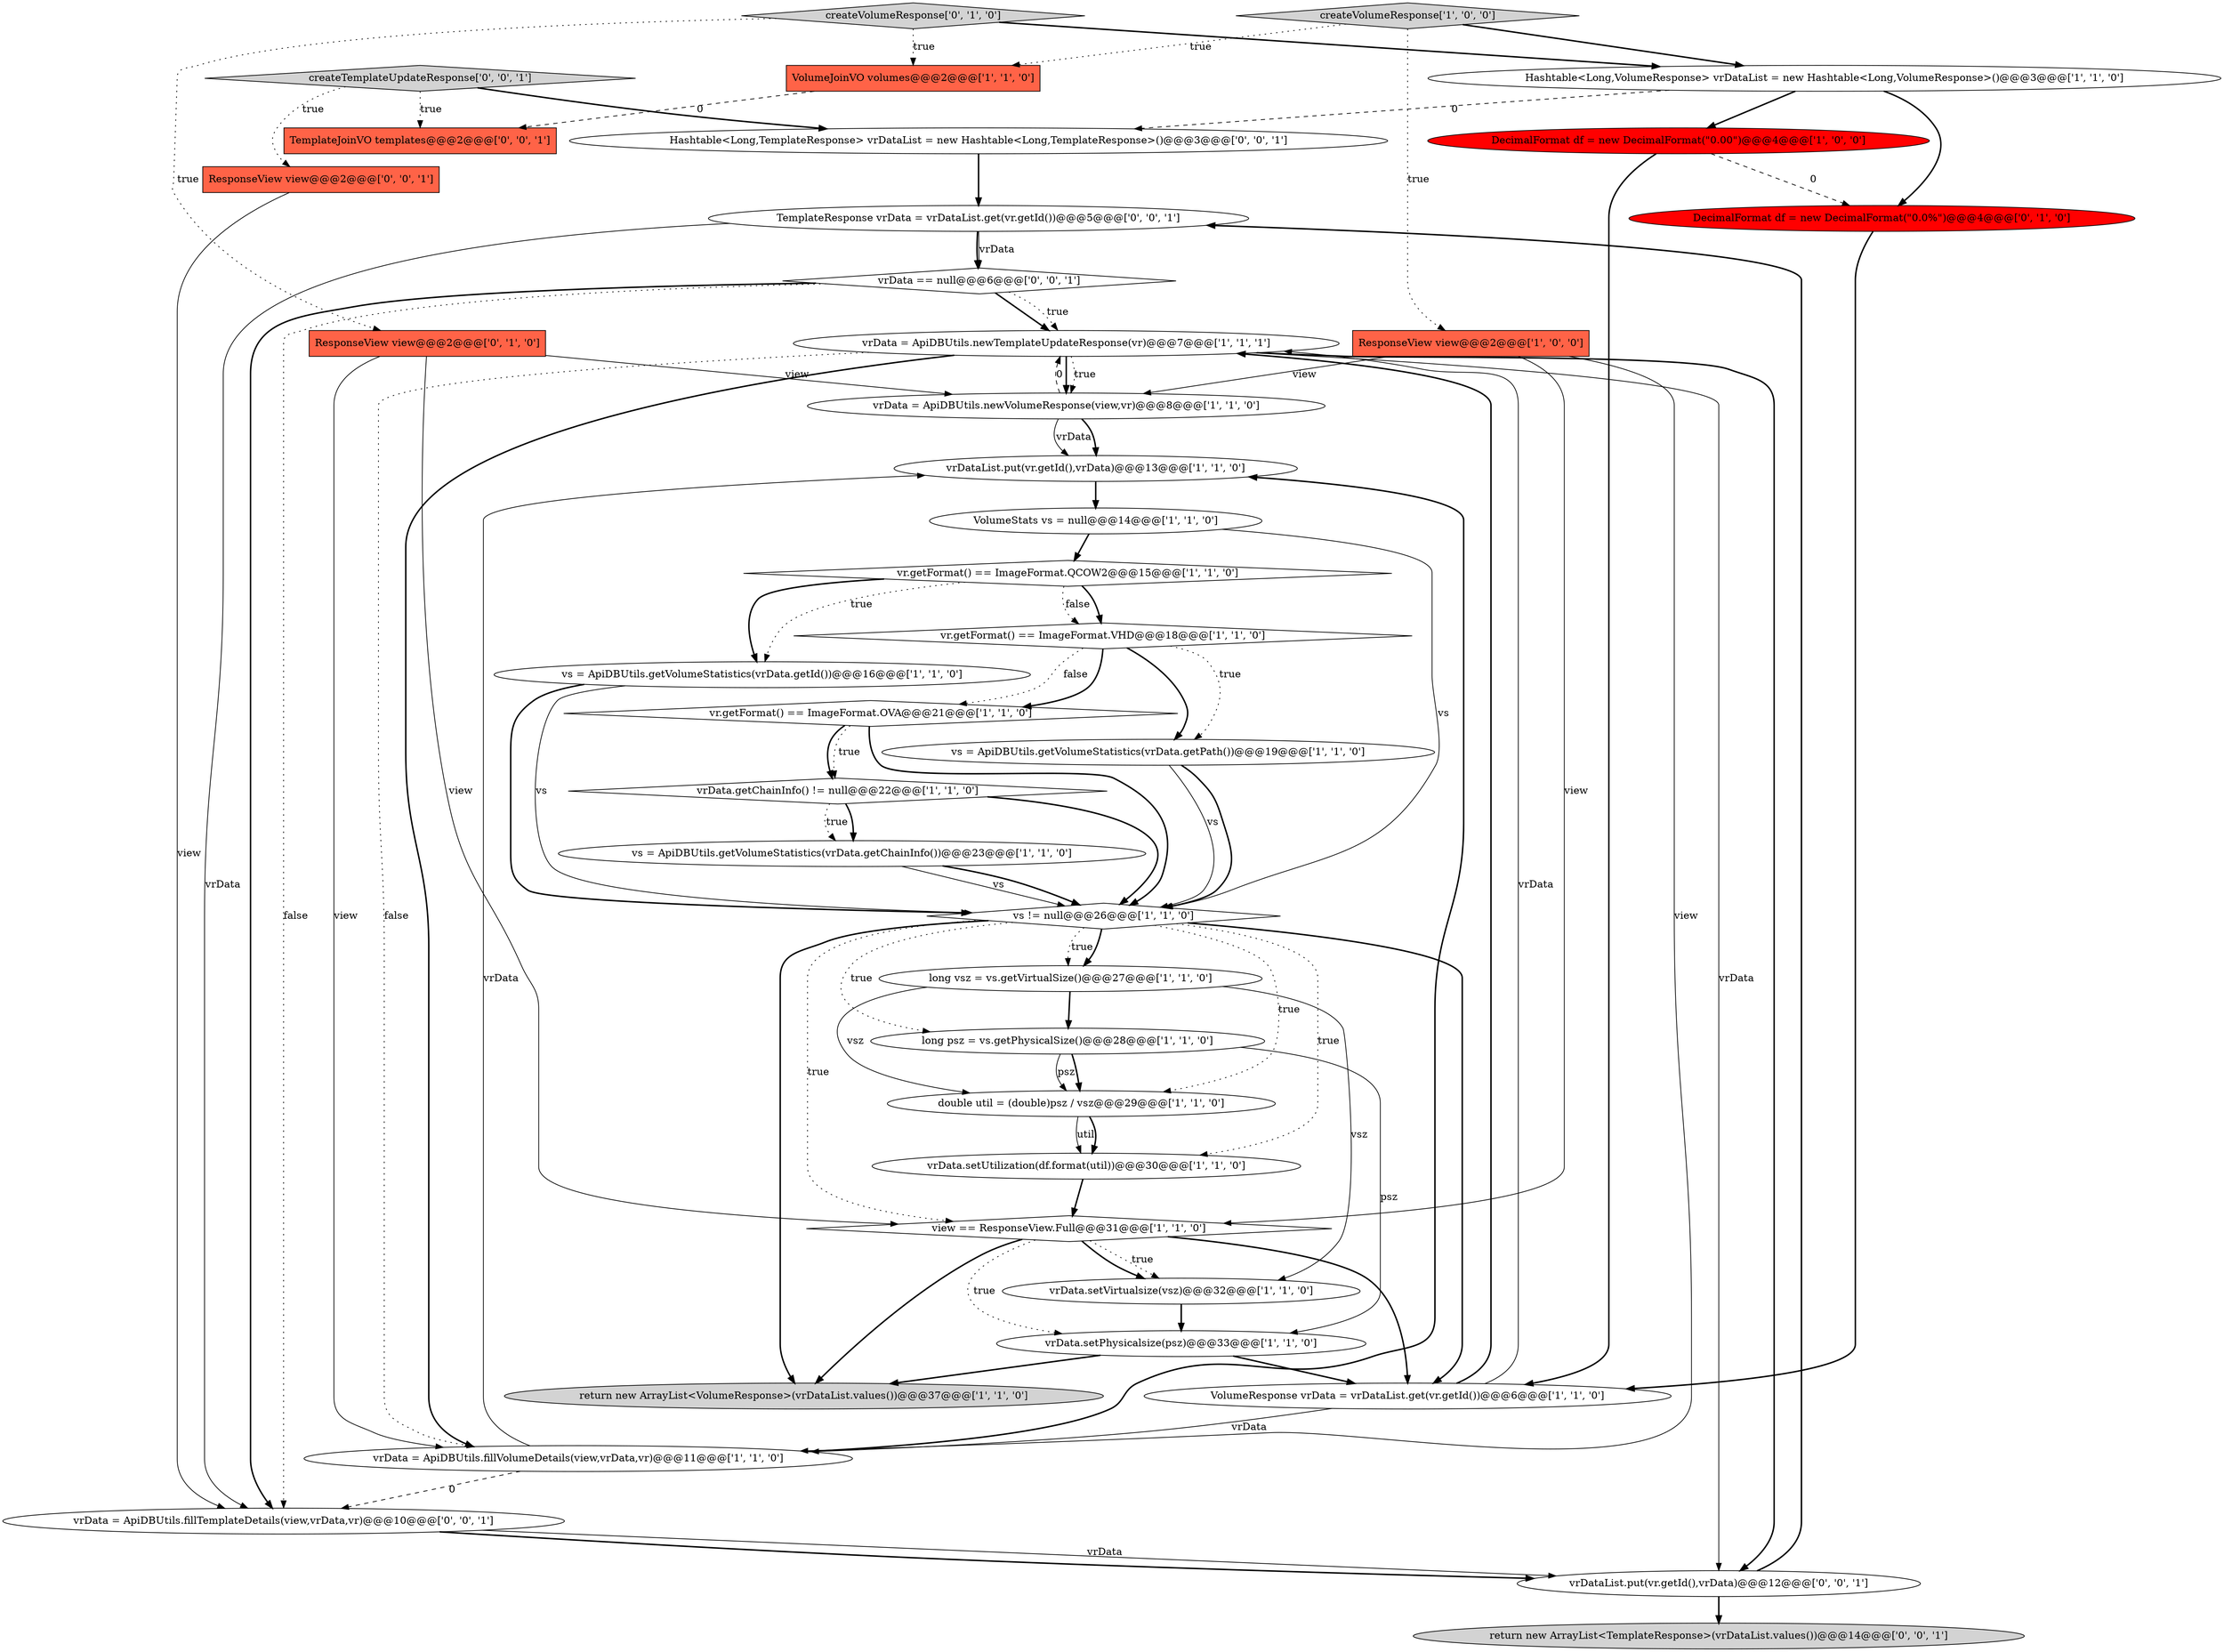 digraph {
12 [style = filled, label = "VolumeJoinVO volumes@@@2@@@['1', '1', '0']", fillcolor = tomato, shape = box image = "AAA0AAABBB1BBB"];
36 [style = filled, label = "Hashtable<Long,TemplateResponse> vrDataList = new Hashtable<Long,TemplateResponse>()@@@3@@@['0', '0', '1']", fillcolor = white, shape = ellipse image = "AAA0AAABBB3BBB"];
21 [style = filled, label = "vs = ApiDBUtils.getVolumeStatistics(vrData.getChainInfo())@@@23@@@['1', '1', '0']", fillcolor = white, shape = ellipse image = "AAA0AAABBB1BBB"];
25 [style = filled, label = "VolumeResponse vrData = vrDataList.get(vr.getId())@@@6@@@['1', '1', '0']", fillcolor = white, shape = ellipse image = "AAA0AAABBB1BBB"];
18 [style = filled, label = "vrData.setUtilization(df.format(util))@@@30@@@['1', '1', '0']", fillcolor = white, shape = ellipse image = "AAA0AAABBB1BBB"];
23 [style = filled, label = "vrData.setVirtualsize(vsz)@@@32@@@['1', '1', '0']", fillcolor = white, shape = ellipse image = "AAA0AAABBB1BBB"];
5 [style = filled, label = "view == ResponseView.Full@@@31@@@['1', '1', '0']", fillcolor = white, shape = diamond image = "AAA0AAABBB1BBB"];
31 [style = filled, label = "ResponseView view@@@2@@@['0', '0', '1']", fillcolor = tomato, shape = box image = "AAA0AAABBB3BBB"];
26 [style = filled, label = "vrData.setPhysicalsize(psz)@@@33@@@['1', '1', '0']", fillcolor = white, shape = ellipse image = "AAA0AAABBB1BBB"];
22 [style = filled, label = "long psz = vs.getPhysicalSize()@@@28@@@['1', '1', '0']", fillcolor = white, shape = ellipse image = "AAA0AAABBB1BBB"];
11 [style = filled, label = "double util = (double)psz / vsz@@@29@@@['1', '1', '0']", fillcolor = white, shape = ellipse image = "AAA0AAABBB1BBB"];
14 [style = filled, label = "DecimalFormat df = new DecimalFormat(\"0.00\")@@@4@@@['1', '0', '0']", fillcolor = red, shape = ellipse image = "AAA1AAABBB1BBB"];
10 [style = filled, label = "Hashtable<Long,VolumeResponse> vrDataList = new Hashtable<Long,VolumeResponse>()@@@3@@@['1', '1', '0']", fillcolor = white, shape = ellipse image = "AAA0AAABBB1BBB"];
29 [style = filled, label = "DecimalFormat df = new DecimalFormat(\"0.0%\")@@@4@@@['0', '1', '0']", fillcolor = red, shape = ellipse image = "AAA1AAABBB2BBB"];
0 [style = filled, label = "vr.getFormat() == ImageFormat.OVA@@@21@@@['1', '1', '0']", fillcolor = white, shape = diamond image = "AAA0AAABBB1BBB"];
9 [style = filled, label = "vrData = ApiDBUtils.newVolumeResponse(view,vr)@@@8@@@['1', '1', '0']", fillcolor = white, shape = ellipse image = "AAA0AAABBB1BBB"];
32 [style = filled, label = "TemplateResponse vrData = vrDataList.get(vr.getId())@@@5@@@['0', '0', '1']", fillcolor = white, shape = ellipse image = "AAA0AAABBB3BBB"];
17 [style = filled, label = "long vsz = vs.getVirtualSize()@@@27@@@['1', '1', '0']", fillcolor = white, shape = ellipse image = "AAA0AAABBB1BBB"];
13 [style = filled, label = "vrDataList.put(vr.getId(),vrData)@@@13@@@['1', '1', '0']", fillcolor = white, shape = ellipse image = "AAA0AAABBB1BBB"];
3 [style = filled, label = "ResponseView view@@@2@@@['1', '0', '0']", fillcolor = tomato, shape = box image = "AAA0AAABBB1BBB"];
4 [style = filled, label = "vs != null@@@26@@@['1', '1', '0']", fillcolor = white, shape = diamond image = "AAA0AAABBB1BBB"];
19 [style = filled, label = "vs = ApiDBUtils.getVolumeStatistics(vrData.getPath())@@@19@@@['1', '1', '0']", fillcolor = white, shape = ellipse image = "AAA0AAABBB1BBB"];
15 [style = filled, label = "vrData = ApiDBUtils.fillVolumeDetails(view,vrData,vr)@@@11@@@['1', '1', '0']", fillcolor = white, shape = ellipse image = "AAA0AAABBB1BBB"];
2 [style = filled, label = "vr.getFormat() == ImageFormat.VHD@@@18@@@['1', '1', '0']", fillcolor = white, shape = diamond image = "AAA0AAABBB1BBB"];
6 [style = filled, label = "vrData.getChainInfo() != null@@@22@@@['1', '1', '0']", fillcolor = white, shape = diamond image = "AAA0AAABBB1BBB"];
24 [style = filled, label = "VolumeStats vs = null@@@14@@@['1', '1', '0']", fillcolor = white, shape = ellipse image = "AAA0AAABBB1BBB"];
7 [style = filled, label = "vr.getFormat() == ImageFormat.QCOW2@@@15@@@['1', '1', '0']", fillcolor = white, shape = diamond image = "AAA0AAABBB1BBB"];
34 [style = filled, label = "return new ArrayList<TemplateResponse>(vrDataList.values())@@@14@@@['0', '0', '1']", fillcolor = lightgray, shape = ellipse image = "AAA0AAABBB3BBB"];
27 [style = filled, label = "ResponseView view@@@2@@@['0', '1', '0']", fillcolor = tomato, shape = box image = "AAA0AAABBB2BBB"];
28 [style = filled, label = "createVolumeResponse['0', '1', '0']", fillcolor = lightgray, shape = diamond image = "AAA0AAABBB2BBB"];
38 [style = filled, label = "TemplateJoinVO templates@@@2@@@['0', '0', '1']", fillcolor = tomato, shape = box image = "AAA0AAABBB3BBB"];
8 [style = filled, label = "vs = ApiDBUtils.getVolumeStatistics(vrData.getId())@@@16@@@['1', '1', '0']", fillcolor = white, shape = ellipse image = "AAA0AAABBB1BBB"];
20 [style = filled, label = "return new ArrayList<VolumeResponse>(vrDataList.values())@@@37@@@['1', '1', '0']", fillcolor = lightgray, shape = ellipse image = "AAA0AAABBB1BBB"];
37 [style = filled, label = "vrDataList.put(vr.getId(),vrData)@@@12@@@['0', '0', '1']", fillcolor = white, shape = ellipse image = "AAA0AAABBB3BBB"];
33 [style = filled, label = "vrData == null@@@6@@@['0', '0', '1']", fillcolor = white, shape = diamond image = "AAA0AAABBB3BBB"];
16 [style = filled, label = "vrData = ApiDBUtils.newTemplateUpdateResponse(vr)@@@7@@@['1', '1', '1']", fillcolor = white, shape = ellipse image = "AAA0AAABBB1BBB"];
1 [style = filled, label = "createVolumeResponse['1', '0', '0']", fillcolor = lightgray, shape = diamond image = "AAA0AAABBB1BBB"];
30 [style = filled, label = "vrData = ApiDBUtils.fillTemplateDetails(view,vrData,vr)@@@10@@@['0', '0', '1']", fillcolor = white, shape = ellipse image = "AAA0AAABBB3BBB"];
35 [style = filled, label = "createTemplateUpdateResponse['0', '0', '1']", fillcolor = lightgray, shape = diamond image = "AAA0AAABBB3BBB"];
12->38 [style = dashed, label="0"];
32->33 [style = solid, label="vrData"];
21->4 [style = solid, label="vs"];
4->18 [style = dotted, label="true"];
33->30 [style = dotted, label="false"];
16->37 [style = bold, label=""];
17->23 [style = solid, label="vsz"];
14->25 [style = bold, label=""];
16->9 [style = dotted, label="true"];
15->13 [style = solid, label="vrData"];
4->25 [style = bold, label=""];
5->20 [style = bold, label=""];
10->36 [style = dashed, label="0"];
16->15 [style = dotted, label="false"];
5->23 [style = dotted, label="true"];
25->15 [style = solid, label="vrData"];
2->0 [style = dotted, label="false"];
7->8 [style = bold, label=""];
0->6 [style = dotted, label="true"];
1->3 [style = dotted, label="true"];
3->5 [style = solid, label="view"];
1->12 [style = dotted, label="true"];
37->32 [style = bold, label=""];
33->16 [style = dotted, label="true"];
11->18 [style = solid, label="util"];
28->27 [style = dotted, label="true"];
8->4 [style = bold, label=""];
4->17 [style = dotted, label="true"];
16->9 [style = bold, label=""];
31->30 [style = solid, label="view"];
15->13 [style = bold, label=""];
33->16 [style = bold, label=""];
5->23 [style = bold, label=""];
10->14 [style = bold, label=""];
27->5 [style = solid, label="view"];
35->38 [style = dotted, label="true"];
22->11 [style = solid, label="psz"];
15->30 [style = dashed, label="0"];
27->15 [style = solid, label="view"];
11->18 [style = bold, label=""];
5->25 [style = bold, label=""];
6->4 [style = bold, label=""];
4->22 [style = dotted, label="true"];
7->2 [style = bold, label=""];
33->30 [style = bold, label=""];
5->26 [style = dotted, label="true"];
24->7 [style = bold, label=""];
7->8 [style = dotted, label="true"];
14->29 [style = dashed, label="0"];
22->11 [style = bold, label=""];
26->20 [style = bold, label=""];
2->19 [style = dotted, label="true"];
21->4 [style = bold, label=""];
32->30 [style = solid, label="vrData"];
4->5 [style = dotted, label="true"];
30->37 [style = solid, label="vrData"];
9->16 [style = dashed, label="0"];
13->24 [style = bold, label=""];
4->17 [style = bold, label=""];
8->4 [style = solid, label="vs"];
6->21 [style = bold, label=""];
27->9 [style = solid, label="view"];
4->11 [style = dotted, label="true"];
25->16 [style = bold, label=""];
22->26 [style = solid, label="psz"];
35->31 [style = dotted, label="true"];
32->33 [style = bold, label=""];
19->4 [style = solid, label="vs"];
2->0 [style = bold, label=""];
4->20 [style = bold, label=""];
6->21 [style = dotted, label="true"];
3->9 [style = solid, label="view"];
17->11 [style = solid, label="vsz"];
28->12 [style = dotted, label="true"];
16->15 [style = bold, label=""];
2->19 [style = bold, label=""];
25->16 [style = solid, label="vrData"];
28->10 [style = bold, label=""];
0->6 [style = bold, label=""];
26->25 [style = bold, label=""];
23->26 [style = bold, label=""];
29->25 [style = bold, label=""];
36->32 [style = bold, label=""];
30->37 [style = bold, label=""];
17->22 [style = bold, label=""];
10->29 [style = bold, label=""];
0->4 [style = bold, label=""];
3->15 [style = solid, label="view"];
18->5 [style = bold, label=""];
9->13 [style = solid, label="vrData"];
37->34 [style = bold, label=""];
7->2 [style = dotted, label="false"];
24->4 [style = solid, label="vs"];
19->4 [style = bold, label=""];
35->36 [style = bold, label=""];
1->10 [style = bold, label=""];
9->13 [style = bold, label=""];
16->37 [style = solid, label="vrData"];
}
